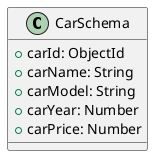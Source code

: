 @startuml
class CarSchema {
    +carId: ObjectId
    +carName: String
    +carModel: String
    +carYear: Number
    +carPrice: Number
}
@enduml